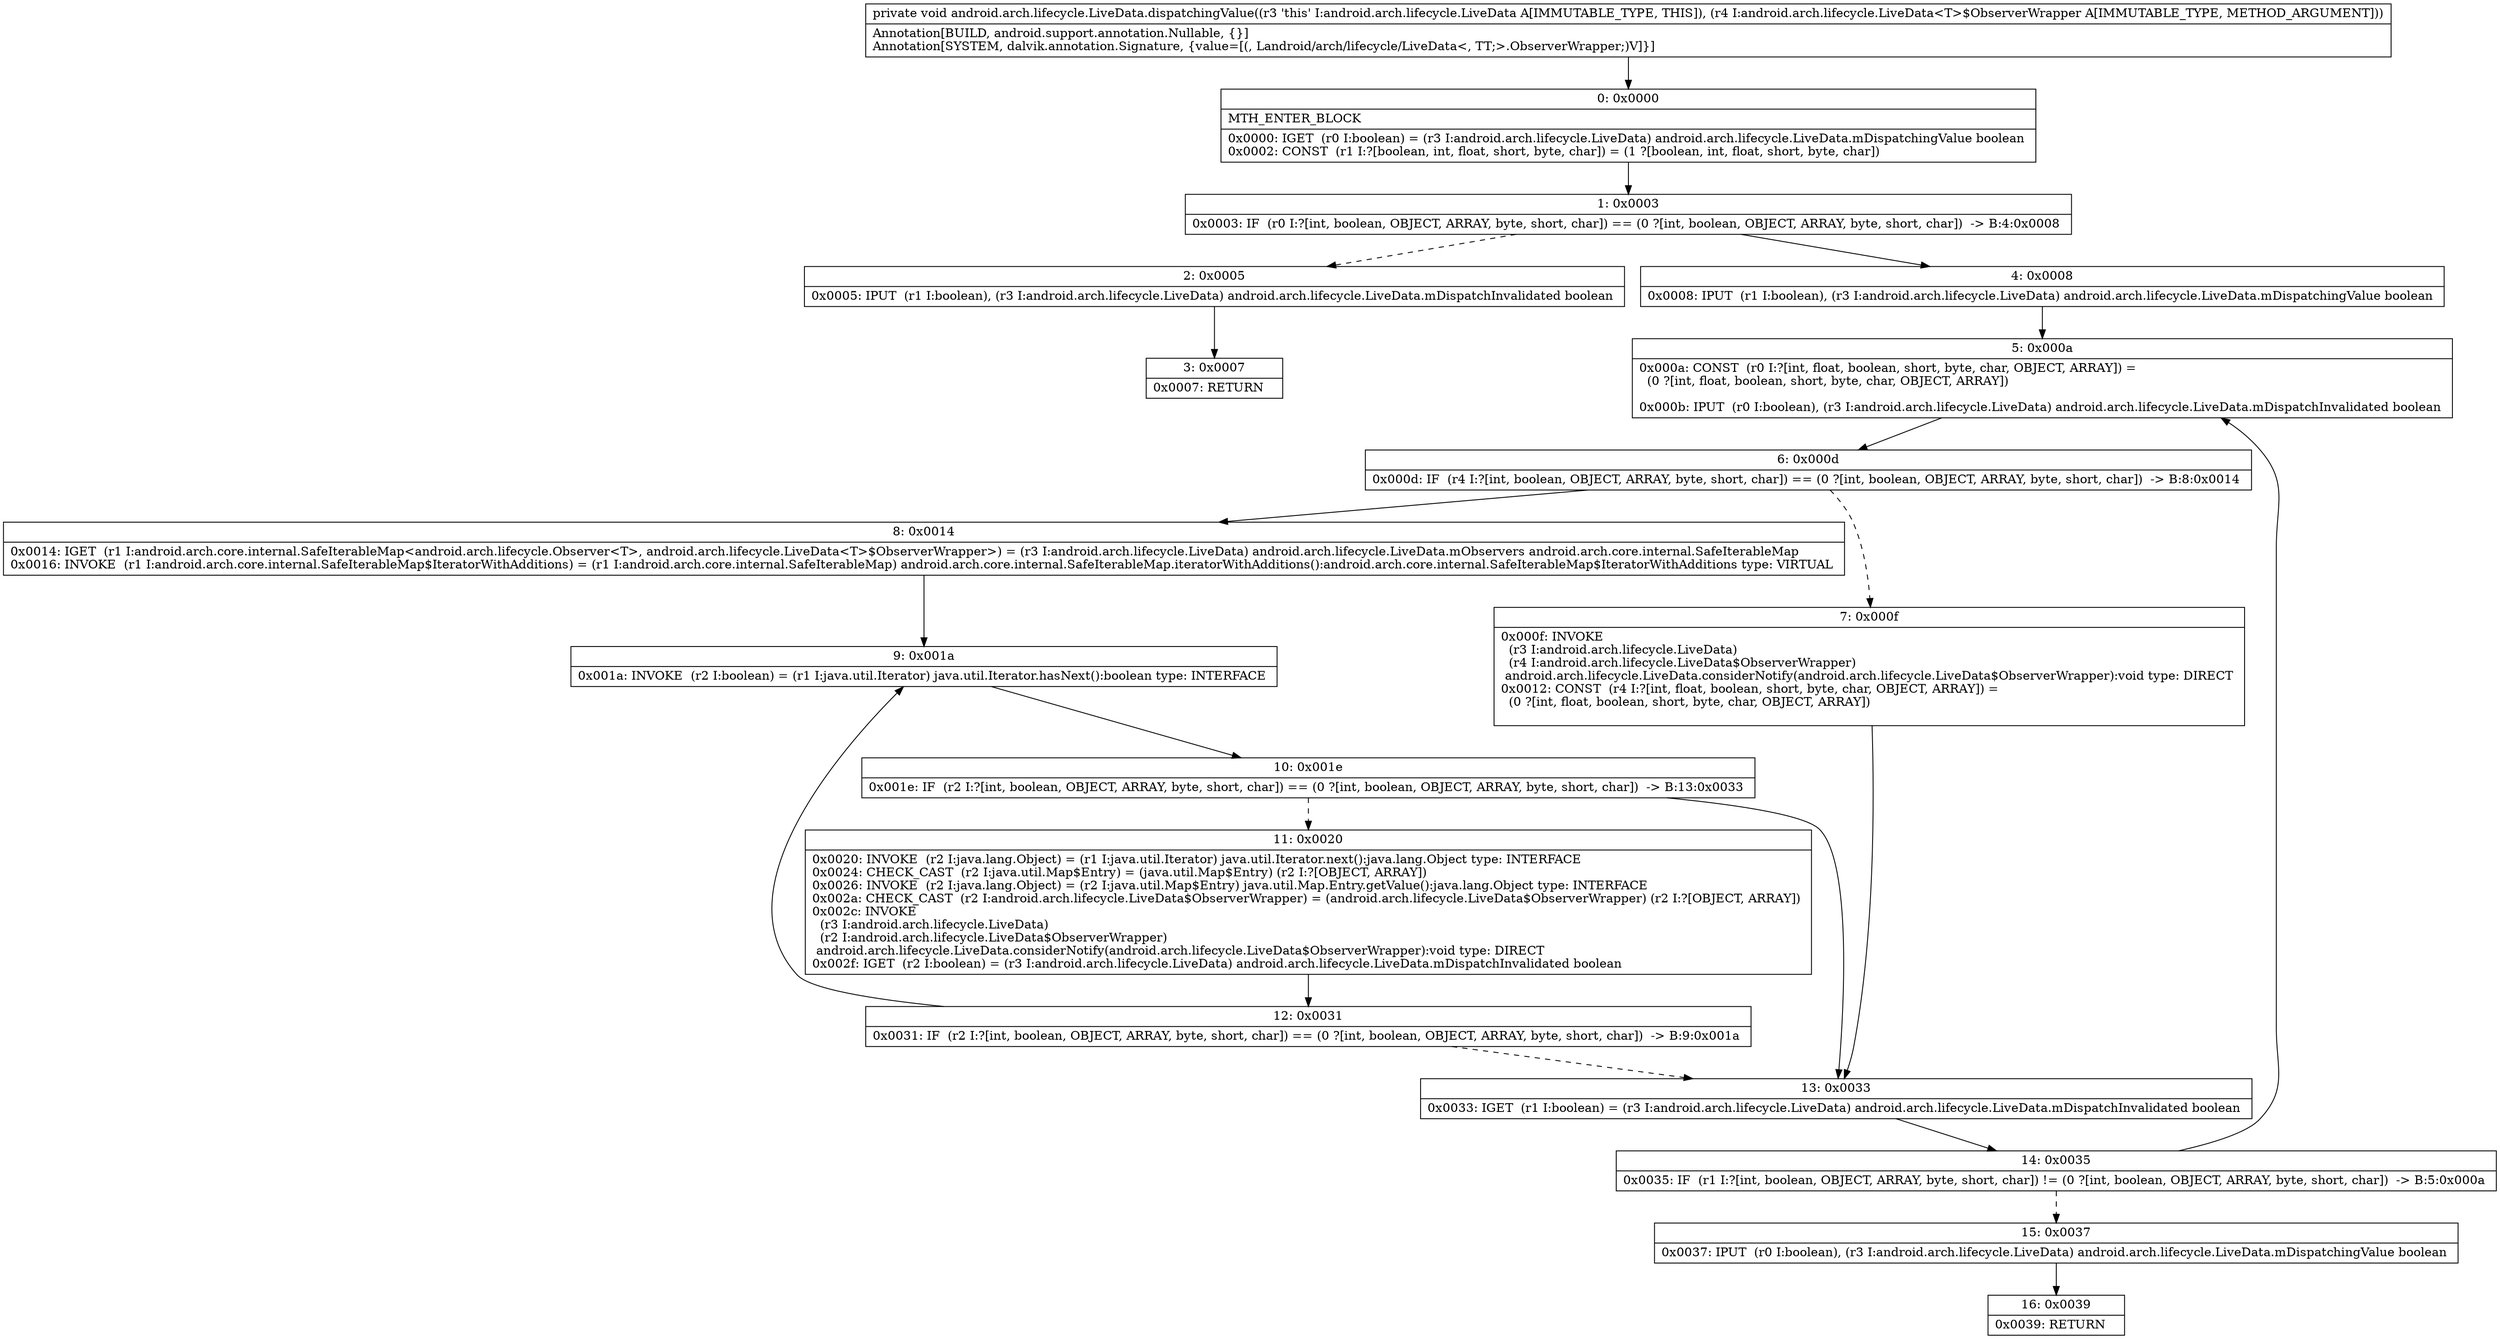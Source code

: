 digraph "CFG forandroid.arch.lifecycle.LiveData.dispatchingValue(Landroid\/arch\/lifecycle\/LiveData$ObserverWrapper;)V" {
Node_0 [shape=record,label="{0\:\ 0x0000|MTH_ENTER_BLOCK\l|0x0000: IGET  (r0 I:boolean) = (r3 I:android.arch.lifecycle.LiveData) android.arch.lifecycle.LiveData.mDispatchingValue boolean \l0x0002: CONST  (r1 I:?[boolean, int, float, short, byte, char]) = (1 ?[boolean, int, float, short, byte, char]) \l}"];
Node_1 [shape=record,label="{1\:\ 0x0003|0x0003: IF  (r0 I:?[int, boolean, OBJECT, ARRAY, byte, short, char]) == (0 ?[int, boolean, OBJECT, ARRAY, byte, short, char])  \-\> B:4:0x0008 \l}"];
Node_2 [shape=record,label="{2\:\ 0x0005|0x0005: IPUT  (r1 I:boolean), (r3 I:android.arch.lifecycle.LiveData) android.arch.lifecycle.LiveData.mDispatchInvalidated boolean \l}"];
Node_3 [shape=record,label="{3\:\ 0x0007|0x0007: RETURN   \l}"];
Node_4 [shape=record,label="{4\:\ 0x0008|0x0008: IPUT  (r1 I:boolean), (r3 I:android.arch.lifecycle.LiveData) android.arch.lifecycle.LiveData.mDispatchingValue boolean \l}"];
Node_5 [shape=record,label="{5\:\ 0x000a|0x000a: CONST  (r0 I:?[int, float, boolean, short, byte, char, OBJECT, ARRAY]) = \l  (0 ?[int, float, boolean, short, byte, char, OBJECT, ARRAY])\l \l0x000b: IPUT  (r0 I:boolean), (r3 I:android.arch.lifecycle.LiveData) android.arch.lifecycle.LiveData.mDispatchInvalidated boolean \l}"];
Node_6 [shape=record,label="{6\:\ 0x000d|0x000d: IF  (r4 I:?[int, boolean, OBJECT, ARRAY, byte, short, char]) == (0 ?[int, boolean, OBJECT, ARRAY, byte, short, char])  \-\> B:8:0x0014 \l}"];
Node_7 [shape=record,label="{7\:\ 0x000f|0x000f: INVOKE  \l  (r3 I:android.arch.lifecycle.LiveData)\l  (r4 I:android.arch.lifecycle.LiveData$ObserverWrapper)\l android.arch.lifecycle.LiveData.considerNotify(android.arch.lifecycle.LiveData$ObserverWrapper):void type: DIRECT \l0x0012: CONST  (r4 I:?[int, float, boolean, short, byte, char, OBJECT, ARRAY]) = \l  (0 ?[int, float, boolean, short, byte, char, OBJECT, ARRAY])\l \l}"];
Node_8 [shape=record,label="{8\:\ 0x0014|0x0014: IGET  (r1 I:android.arch.core.internal.SafeIterableMap\<android.arch.lifecycle.Observer\<T\>, android.arch.lifecycle.LiveData\<T\>$ObserverWrapper\>) = (r3 I:android.arch.lifecycle.LiveData) android.arch.lifecycle.LiveData.mObservers android.arch.core.internal.SafeIterableMap \l0x0016: INVOKE  (r1 I:android.arch.core.internal.SafeIterableMap$IteratorWithAdditions) = (r1 I:android.arch.core.internal.SafeIterableMap) android.arch.core.internal.SafeIterableMap.iteratorWithAdditions():android.arch.core.internal.SafeIterableMap$IteratorWithAdditions type: VIRTUAL \l}"];
Node_9 [shape=record,label="{9\:\ 0x001a|0x001a: INVOKE  (r2 I:boolean) = (r1 I:java.util.Iterator) java.util.Iterator.hasNext():boolean type: INTERFACE \l}"];
Node_10 [shape=record,label="{10\:\ 0x001e|0x001e: IF  (r2 I:?[int, boolean, OBJECT, ARRAY, byte, short, char]) == (0 ?[int, boolean, OBJECT, ARRAY, byte, short, char])  \-\> B:13:0x0033 \l}"];
Node_11 [shape=record,label="{11\:\ 0x0020|0x0020: INVOKE  (r2 I:java.lang.Object) = (r1 I:java.util.Iterator) java.util.Iterator.next():java.lang.Object type: INTERFACE \l0x0024: CHECK_CAST  (r2 I:java.util.Map$Entry) = (java.util.Map$Entry) (r2 I:?[OBJECT, ARRAY]) \l0x0026: INVOKE  (r2 I:java.lang.Object) = (r2 I:java.util.Map$Entry) java.util.Map.Entry.getValue():java.lang.Object type: INTERFACE \l0x002a: CHECK_CAST  (r2 I:android.arch.lifecycle.LiveData$ObserverWrapper) = (android.arch.lifecycle.LiveData$ObserverWrapper) (r2 I:?[OBJECT, ARRAY]) \l0x002c: INVOKE  \l  (r3 I:android.arch.lifecycle.LiveData)\l  (r2 I:android.arch.lifecycle.LiveData$ObserverWrapper)\l android.arch.lifecycle.LiveData.considerNotify(android.arch.lifecycle.LiveData$ObserverWrapper):void type: DIRECT \l0x002f: IGET  (r2 I:boolean) = (r3 I:android.arch.lifecycle.LiveData) android.arch.lifecycle.LiveData.mDispatchInvalidated boolean \l}"];
Node_12 [shape=record,label="{12\:\ 0x0031|0x0031: IF  (r2 I:?[int, boolean, OBJECT, ARRAY, byte, short, char]) == (0 ?[int, boolean, OBJECT, ARRAY, byte, short, char])  \-\> B:9:0x001a \l}"];
Node_13 [shape=record,label="{13\:\ 0x0033|0x0033: IGET  (r1 I:boolean) = (r3 I:android.arch.lifecycle.LiveData) android.arch.lifecycle.LiveData.mDispatchInvalidated boolean \l}"];
Node_14 [shape=record,label="{14\:\ 0x0035|0x0035: IF  (r1 I:?[int, boolean, OBJECT, ARRAY, byte, short, char]) != (0 ?[int, boolean, OBJECT, ARRAY, byte, short, char])  \-\> B:5:0x000a \l}"];
Node_15 [shape=record,label="{15\:\ 0x0037|0x0037: IPUT  (r0 I:boolean), (r3 I:android.arch.lifecycle.LiveData) android.arch.lifecycle.LiveData.mDispatchingValue boolean \l}"];
Node_16 [shape=record,label="{16\:\ 0x0039|0x0039: RETURN   \l}"];
MethodNode[shape=record,label="{private void android.arch.lifecycle.LiveData.dispatchingValue((r3 'this' I:android.arch.lifecycle.LiveData A[IMMUTABLE_TYPE, THIS]), (r4 I:android.arch.lifecycle.LiveData\<T\>$ObserverWrapper A[IMMUTABLE_TYPE, METHOD_ARGUMENT]))  | Annotation[BUILD, android.support.annotation.Nullable, \{\}]\lAnnotation[SYSTEM, dalvik.annotation.Signature, \{value=[(, Landroid\/arch\/lifecycle\/LiveData\<, TT;\>.ObserverWrapper;)V]\}]\l}"];
MethodNode -> Node_0;
Node_0 -> Node_1;
Node_1 -> Node_2[style=dashed];
Node_1 -> Node_4;
Node_2 -> Node_3;
Node_4 -> Node_5;
Node_5 -> Node_6;
Node_6 -> Node_7[style=dashed];
Node_6 -> Node_8;
Node_7 -> Node_13;
Node_8 -> Node_9;
Node_9 -> Node_10;
Node_10 -> Node_11[style=dashed];
Node_10 -> Node_13;
Node_11 -> Node_12;
Node_12 -> Node_9;
Node_12 -> Node_13[style=dashed];
Node_13 -> Node_14;
Node_14 -> Node_5;
Node_14 -> Node_15[style=dashed];
Node_15 -> Node_16;
}

